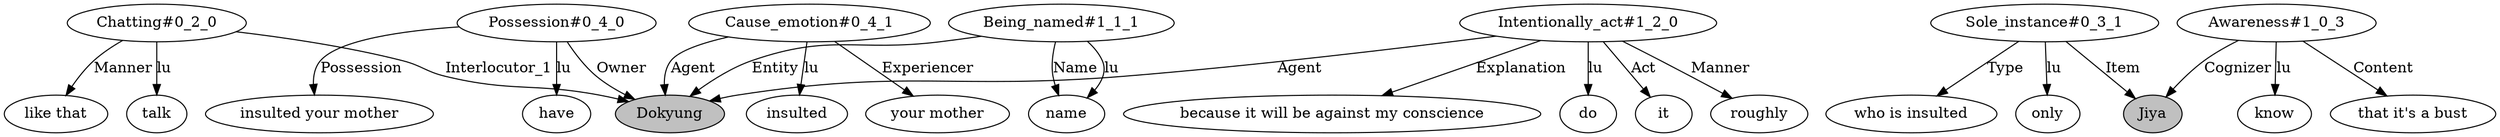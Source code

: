 // The Round Table
digraph {
	0 [label=Dokyung fillcolor=gray style=filled]
	1 [label="Chatting#0_2_0"]
	2 [label=talk]
	3 [label="like that"]
	1 -> 2 [label=lu]
	1 -> 0 [label=Interlocutor_1]
	1 -> 3 [label=Manner]
	4 [label="Possession#0_4_0"]
	5 [label=have]
	6 [label="insulted your mother"]
	4 -> 5 [label=lu]
	4 -> 0 [label=Owner]
	4 -> 6 [label=Possession]
	7 [label="Cause_emotion#0_4_1"]
	8 [label=insulted]
	9 [label="your mother"]
	7 -> 8 [label=lu]
	7 -> 0 [label=Agent]
	7 -> 9 [label=Experiencer]
	10 [label="Being_named#1_1_1"]
	11 [label=name]
	10 -> 11 [label=lu]
	10 -> 0 [label=Entity]
	10 -> 11 [label=Name]
	12 [label="Intentionally_act#1_2_0"]
	13 [label=do]
	14 [label=it]
	15 [label=roughly]
	16 [label="because it will be against my conscience"]
	12 -> 13 [label=lu]
	12 -> 0 [label=Agent]
	12 -> 14 [label=Act]
	12 -> 15 [label=Manner]
	12 -> 16 [label=Explanation]
	17 [label=Jiya fillcolor=gray style=filled]
	18 [label="Sole_instance#0_3_1"]
	19 [label=only]
	20 [label="who is insulted"]
	18 -> 19 [label=lu]
	18 -> 17 [label=Item]
	18 -> 20 [label=Type]
	21 [label="Awareness#1_0_3"]
	22 [label=know]
	23 [label="that it's a bust"]
	21 -> 22 [label=lu]
	21 -> 17 [label=Cognizer]
	21 -> 23 [label=Content]
}

